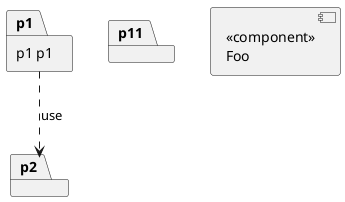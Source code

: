 {
  "sha1": "5j9zklwpjv4ry1c1igxrxlff2lqeqjj",
  "insertion": {
    "when": "2024-05-30T20:48:20.750Z",
    "user": "plantuml@gmail.com"
  }
}
@startuml
[<<component>>\nFoo] as toto

package "p1 p1" as p1 {
}

package p2 {
}
p1 ..> p2 : use

package p11 {
}
@enduml
